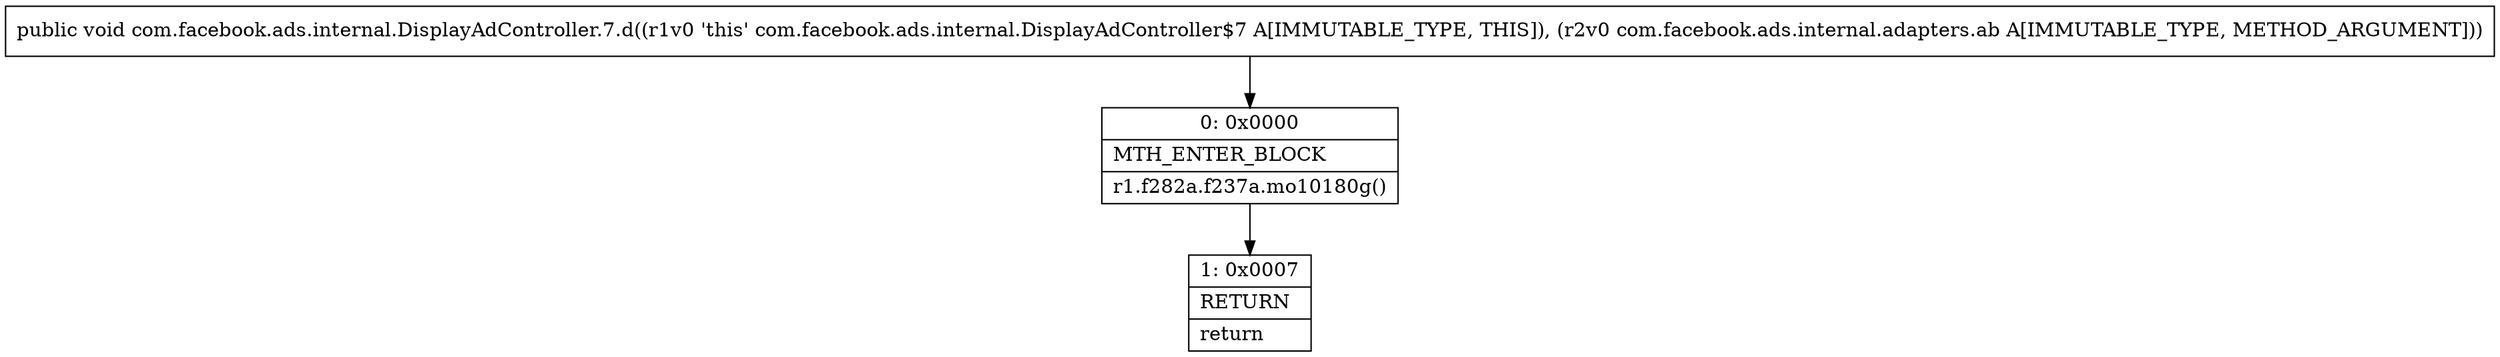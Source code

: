 digraph "CFG forcom.facebook.ads.internal.DisplayAdController.7.d(Lcom\/facebook\/ads\/internal\/adapters\/ab;)V" {
Node_0 [shape=record,label="{0\:\ 0x0000|MTH_ENTER_BLOCK\l|r1.f282a.f237a.mo10180g()\l}"];
Node_1 [shape=record,label="{1\:\ 0x0007|RETURN\l|return\l}"];
MethodNode[shape=record,label="{public void com.facebook.ads.internal.DisplayAdController.7.d((r1v0 'this' com.facebook.ads.internal.DisplayAdController$7 A[IMMUTABLE_TYPE, THIS]), (r2v0 com.facebook.ads.internal.adapters.ab A[IMMUTABLE_TYPE, METHOD_ARGUMENT])) }"];
MethodNode -> Node_0;
Node_0 -> Node_1;
}

